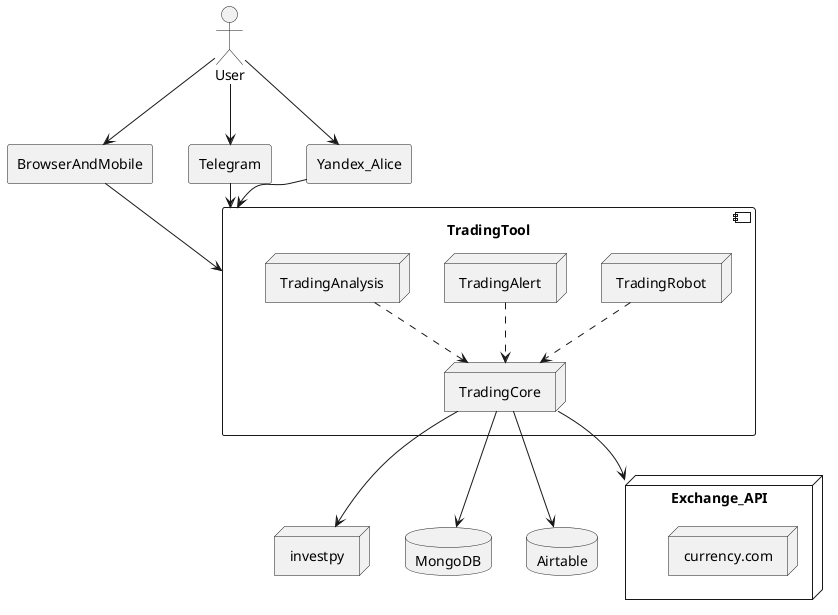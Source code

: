 @startuml Container

actor User

agent BrowserAndMobile
agent Telegram
agent Yandex_Alice

component TradingTool {
  node TradingRobot
  node TradingAlert
  node TradingAnalysis
  node TradingCore
}

node investpy
node Exchange_API {
  node currency.com
}

database MongoDB
database Airtable

User --> Telegram
User --> Yandex_Alice
User --> BrowserAndMobile

BrowserAndMobile --> TradingTool
Telegram --> TradingTool
Yandex_Alice --> TradingTool

TradingCore --> Exchange_API
TradingCore --> investpy

TradingCore --> MongoDB
TradingCore --> Airtable

TradingRobot ..> TradingCore
TradingAlert ..> TradingCore
TradingAnalysis ..> TradingCore

@enduml